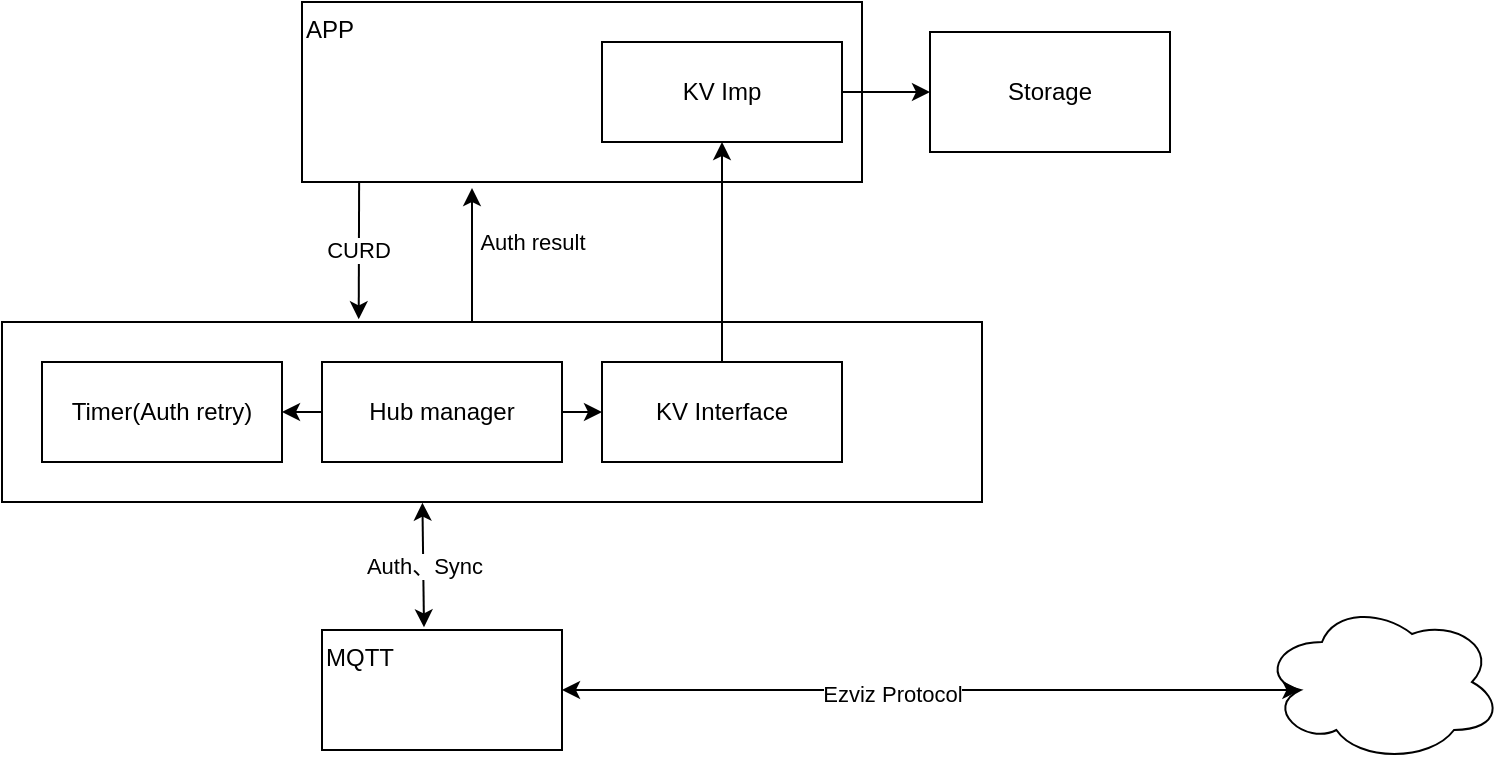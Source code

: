<mxfile>
    <diagram id="vjrHxur1n29tQbJ14zI0" name="第 1 页">
        <mxGraphModel dx="1272" dy="917" grid="1" gridSize="10" guides="1" tooltips="1" connect="1" arrows="1" fold="1" page="1" pageScale="1" pageWidth="827" pageHeight="1169" math="0" shadow="0">
            <root>
                <mxCell id="0"/>
                <mxCell id="1" parent="0"/>
                <mxCell id="2" value="APP" style="rounded=0;whiteSpace=wrap;html=1;align=left;verticalAlign=top;" parent="1" vertex="1">
                    <mxGeometry x="190" y="300" width="280" height="90" as="geometry"/>
                </mxCell>
                <mxCell id="6" value="" style="edgeStyle=orthogonalEdgeStyle;rounded=0;orthogonalLoop=1;jettySize=auto;html=1;" parent="1" source="3" target="5" edge="1">
                    <mxGeometry relative="1" as="geometry"/>
                </mxCell>
                <mxCell id="3" value="KV Imp" style="rounded=0;whiteSpace=wrap;html=1;" parent="1" vertex="1">
                    <mxGeometry x="340" y="320" width="120" height="50" as="geometry"/>
                </mxCell>
                <mxCell id="4" value="" style="rounded=0;whiteSpace=wrap;html=1;" parent="1" vertex="1">
                    <mxGeometry x="40" y="460" width="490" height="90" as="geometry"/>
                </mxCell>
                <mxCell id="5" value="Storage" style="whiteSpace=wrap;html=1;rounded=0;" parent="1" vertex="1">
                    <mxGeometry x="504" y="315" width="120" height="60" as="geometry"/>
                </mxCell>
                <mxCell id="9" value="" style="edgeStyle=orthogonalEdgeStyle;rounded=0;orthogonalLoop=1;jettySize=auto;html=1;" parent="1" source="8" target="3" edge="1">
                    <mxGeometry relative="1" as="geometry"/>
                </mxCell>
                <mxCell id="8" value="KV Interface" style="rounded=0;whiteSpace=wrap;html=1;" parent="1" vertex="1">
                    <mxGeometry x="340" y="480" width="120" height="50" as="geometry"/>
                </mxCell>
                <mxCell id="10" value="Hub manager" style="rounded=0;whiteSpace=wrap;html=1;" parent="1" vertex="1">
                    <mxGeometry x="200" y="480" width="120" height="50" as="geometry"/>
                </mxCell>
                <mxCell id="14" value="CURD" style="endArrow=classic;html=1;exitX=0.102;exitY=1.004;exitDx=0;exitDy=0;exitPerimeter=0;entryX=0.364;entryY=-0.015;entryDx=0;entryDy=0;entryPerimeter=0;" parent="1" source="2" edge="1" target="4">
                    <mxGeometry width="50" height="50" relative="1" as="geometry">
                        <mxPoint x="330" y="480" as="sourcePoint"/>
                        <mxPoint x="189" y="460" as="targetPoint"/>
                    </mxGeometry>
                </mxCell>
                <mxCell id="15" value="" style="endArrow=classic;html=1;" parent="1" edge="1">
                    <mxGeometry width="50" height="50" relative="1" as="geometry">
                        <mxPoint x="275" y="460" as="sourcePoint"/>
                        <mxPoint x="275" y="393" as="targetPoint"/>
                    </mxGeometry>
                </mxCell>
                <mxCell id="16" value="Auth result" style="edgeLabel;html=1;align=center;verticalAlign=middle;resizable=0;points=[];" parent="15" vertex="1" connectable="0">
                    <mxGeometry x="-0.279" relative="1" as="geometry">
                        <mxPoint x="30" y="-16" as="offset"/>
                    </mxGeometry>
                </mxCell>
                <mxCell id="17" value="" style="ellipse;shape=cloud;whiteSpace=wrap;html=1;align=left;verticalAlign=top;" parent="1" vertex="1">
                    <mxGeometry x="670" y="600" width="120" height="80" as="geometry"/>
                </mxCell>
                <mxCell id="18" value="MQTT" style="rounded=0;whiteSpace=wrap;html=1;align=left;verticalAlign=top;" parent="1" vertex="1">
                    <mxGeometry x="200" y="614" width="120" height="60" as="geometry"/>
                </mxCell>
                <mxCell id="19" value="Auth、Sync" style="endArrow=classic;startArrow=classic;html=1;exitX=0.425;exitY=-0.022;exitDx=0;exitDy=0;exitPerimeter=0;entryX=0.429;entryY=1.004;entryDx=0;entryDy=0;entryPerimeter=0;" parent="1" source="18" target="4" edge="1">
                    <mxGeometry width="50" height="50" relative="1" as="geometry">
                        <mxPoint x="222" y="600" as="sourcePoint"/>
                        <mxPoint x="251" y="560" as="targetPoint"/>
                    </mxGeometry>
                </mxCell>
                <mxCell id="20" value="" style="endArrow=classic;startArrow=classic;html=1;exitX=1;exitY=0.5;exitDx=0;exitDy=0;entryX=0.16;entryY=0.55;entryDx=0;entryDy=0;entryPerimeter=0;" parent="1" source="18" edge="1" target="17">
                    <mxGeometry width="50" height="50" relative="1" as="geometry">
                        <mxPoint x="290" y="670" as="sourcePoint"/>
                        <mxPoint x="670" y="644" as="targetPoint"/>
                    </mxGeometry>
                </mxCell>
                <mxCell id="21" value="Ezviz Protocol" style="edgeLabel;html=1;align=center;verticalAlign=middle;resizable=0;points=[];" parent="20" vertex="1" connectable="0">
                    <mxGeometry x="-0.108" y="-2" relative="1" as="geometry">
                        <mxPoint as="offset"/>
                    </mxGeometry>
                </mxCell>
                <mxCell id="22" value="Timer(Auth retry)" style="rounded=0;whiteSpace=wrap;html=1;" parent="1" vertex="1">
                    <mxGeometry x="60" y="480" width="120" height="50" as="geometry"/>
                </mxCell>
                <mxCell id="23" value="" style="endArrow=classic;html=1;entryX=1;entryY=0.5;entryDx=0;entryDy=0;" edge="1" parent="1" target="22">
                    <mxGeometry width="50" height="50" relative="1" as="geometry">
                        <mxPoint x="200" y="505" as="sourcePoint"/>
                        <mxPoint x="440" y="440" as="targetPoint"/>
                    </mxGeometry>
                </mxCell>
                <mxCell id="24" value="" style="endArrow=classic;html=1;entryX=0;entryY=0.5;entryDx=0;entryDy=0;exitX=1;exitY=0.5;exitDx=0;exitDy=0;" edge="1" parent="1" source="10" target="8">
                    <mxGeometry width="50" height="50" relative="1" as="geometry">
                        <mxPoint x="390" y="490" as="sourcePoint"/>
                        <mxPoint x="440" y="440" as="targetPoint"/>
                    </mxGeometry>
                </mxCell>
            </root>
        </mxGraphModel>
    </diagram>
</mxfile>